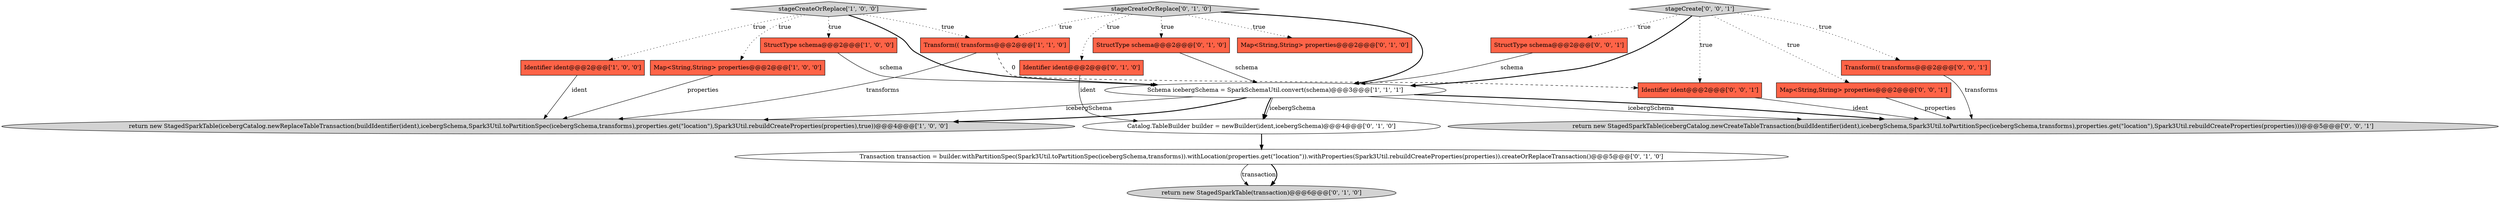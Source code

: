 digraph {
14 [style = filled, label = "Transform(( transforms@@@2@@@['0', '0', '1']", fillcolor = tomato, shape = box image = "AAA0AAABBB3BBB"];
4 [style = filled, label = "Schema icebergSchema = SparkSchemaUtil.convert(schema)@@@3@@@['1', '1', '1']", fillcolor = white, shape = ellipse image = "AAA0AAABBB1BBB"];
7 [style = filled, label = "stageCreateOrReplace['0', '1', '0']", fillcolor = lightgray, shape = diamond image = "AAA0AAABBB2BBB"];
5 [style = filled, label = "return new StagedSparkTable(icebergCatalog.newReplaceTableTransaction(buildIdentifier(ident),icebergSchema,Spark3Util.toPartitionSpec(icebergSchema,transforms),properties.get(\"location\"),Spark3Util.rebuildCreateProperties(properties),true))@@@4@@@['1', '0', '0']", fillcolor = lightgray, shape = ellipse image = "AAA0AAABBB1BBB"];
2 [style = filled, label = "StructType schema@@@2@@@['1', '0', '0']", fillcolor = tomato, shape = box image = "AAA0AAABBB1BBB"];
3 [style = filled, label = "Map<String,String> properties@@@2@@@['1', '0', '0']", fillcolor = tomato, shape = box image = "AAA0AAABBB1BBB"];
10 [style = filled, label = "Identifier ident@@@2@@@['0', '1', '0']", fillcolor = tomato, shape = box image = "AAA0AAABBB2BBB"];
15 [style = filled, label = "Map<String,String> properties@@@2@@@['0', '0', '1']", fillcolor = tomato, shape = box image = "AAA0AAABBB3BBB"];
16 [style = filled, label = "StructType schema@@@2@@@['0', '0', '1']", fillcolor = tomato, shape = box image = "AAA0AAABBB3BBB"];
11 [style = filled, label = "Catalog.TableBuilder builder = newBuilder(ident,icebergSchema)@@@4@@@['0', '1', '0']", fillcolor = white, shape = ellipse image = "AAA0AAABBB2BBB"];
12 [style = filled, label = "return new StagedSparkTable(transaction)@@@6@@@['0', '1', '0']", fillcolor = lightgray, shape = ellipse image = "AAA1AAABBB2BBB"];
18 [style = filled, label = "stageCreate['0', '0', '1']", fillcolor = lightgray, shape = diamond image = "AAA0AAABBB3BBB"];
8 [style = filled, label = "Map<String,String> properties@@@2@@@['0', '1', '0']", fillcolor = tomato, shape = box image = "AAA0AAABBB2BBB"];
9 [style = filled, label = "StructType schema@@@2@@@['0', '1', '0']", fillcolor = tomato, shape = box image = "AAA0AAABBB2BBB"];
0 [style = filled, label = "stageCreateOrReplace['1', '0', '0']", fillcolor = lightgray, shape = diamond image = "AAA0AAABBB1BBB"];
1 [style = filled, label = "Identifier ident@@@2@@@['1', '0', '0']", fillcolor = tomato, shape = box image = "AAA0AAABBB1BBB"];
19 [style = filled, label = "Identifier ident@@@2@@@['0', '0', '1']", fillcolor = tomato, shape = box image = "AAA0AAABBB3BBB"];
13 [style = filled, label = "Transaction transaction = builder.withPartitionSpec(Spark3Util.toPartitionSpec(icebergSchema,transforms)).withLocation(properties.get(\"location\")).withProperties(Spark3Util.rebuildCreateProperties(properties)).createOrReplaceTransaction()@@@5@@@['0', '1', '0']", fillcolor = white, shape = ellipse image = "AAA1AAABBB2BBB"];
6 [style = filled, label = "Transform(( transforms@@@2@@@['1', '1', '0']", fillcolor = tomato, shape = box image = "AAA0AAABBB1BBB"];
17 [style = filled, label = "return new StagedSparkTable(icebergCatalog.newCreateTableTransaction(buildIdentifier(ident),icebergSchema,Spark3Util.toPartitionSpec(icebergSchema,transforms),properties.get(\"location\"),Spark3Util.rebuildCreateProperties(properties)))@@@5@@@['0', '0', '1']", fillcolor = lightgray, shape = ellipse image = "AAA0AAABBB3BBB"];
0->2 [style = dotted, label="true"];
6->5 [style = solid, label="transforms"];
13->12 [style = solid, label="transaction"];
19->17 [style = solid, label="ident"];
0->1 [style = dotted, label="true"];
0->6 [style = dotted, label="true"];
18->15 [style = dotted, label="true"];
0->4 [style = bold, label=""];
4->17 [style = solid, label="icebergSchema"];
15->17 [style = solid, label="properties"];
1->5 [style = solid, label="ident"];
7->8 [style = dotted, label="true"];
2->4 [style = solid, label="schema"];
4->11 [style = bold, label=""];
4->5 [style = bold, label=""];
7->10 [style = dotted, label="true"];
0->3 [style = dotted, label="true"];
4->17 [style = bold, label=""];
7->9 [style = dotted, label="true"];
14->17 [style = solid, label="transforms"];
16->4 [style = solid, label="schema"];
10->11 [style = solid, label="ident"];
18->14 [style = dotted, label="true"];
18->16 [style = dotted, label="true"];
13->12 [style = bold, label=""];
4->5 [style = solid, label="icebergSchema"];
7->4 [style = bold, label=""];
9->4 [style = solid, label="schema"];
3->5 [style = solid, label="properties"];
11->13 [style = bold, label=""];
18->19 [style = dotted, label="true"];
4->11 [style = solid, label="icebergSchema"];
6->19 [style = dashed, label="0"];
18->4 [style = bold, label=""];
7->6 [style = dotted, label="true"];
}

